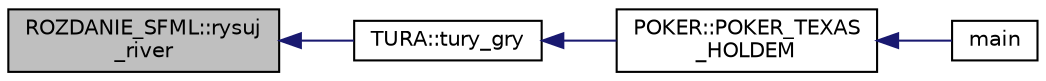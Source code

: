 digraph "ROZDANIE_SFML::rysuj_river"
{
  edge [fontname="Helvetica",fontsize="10",labelfontname="Helvetica",labelfontsize="10"];
  node [fontname="Helvetica",fontsize="10",shape=record];
  rankdir="LR";
  Node37 [label="ROZDANIE_SFML::rysuj\l_river",height=0.2,width=0.4,color="black", fillcolor="grey75", style="filled", fontcolor="black"];
  Node37 -> Node38 [dir="back",color="midnightblue",fontsize="10",style="solid",fontname="Helvetica"];
  Node38 [label="TURA::tury_gry",height=0.2,width=0.4,color="black", fillcolor="white", style="filled",URL="$class_t_u_r_a.html#adaec4e94f17f6cde8b18bed1b2288785"];
  Node38 -> Node39 [dir="back",color="midnightblue",fontsize="10",style="solid",fontname="Helvetica"];
  Node39 [label="POKER::POKER_TEXAS\l_HOLDEM",height=0.2,width=0.4,color="black", fillcolor="white", style="filled",URL="$class_p_o_k_e_r.html#a1d4eb473893f8f365295141db9542078"];
  Node39 -> Node40 [dir="back",color="midnightblue",fontsize="10",style="solid",fontname="Helvetica"];
  Node40 [label="main",height=0.2,width=0.4,color="black", fillcolor="white", style="filled",URL="$_m_a_i_n_8cpp.html#ae66f6b31b5ad750f1fe042a706a4e3d4"];
}

